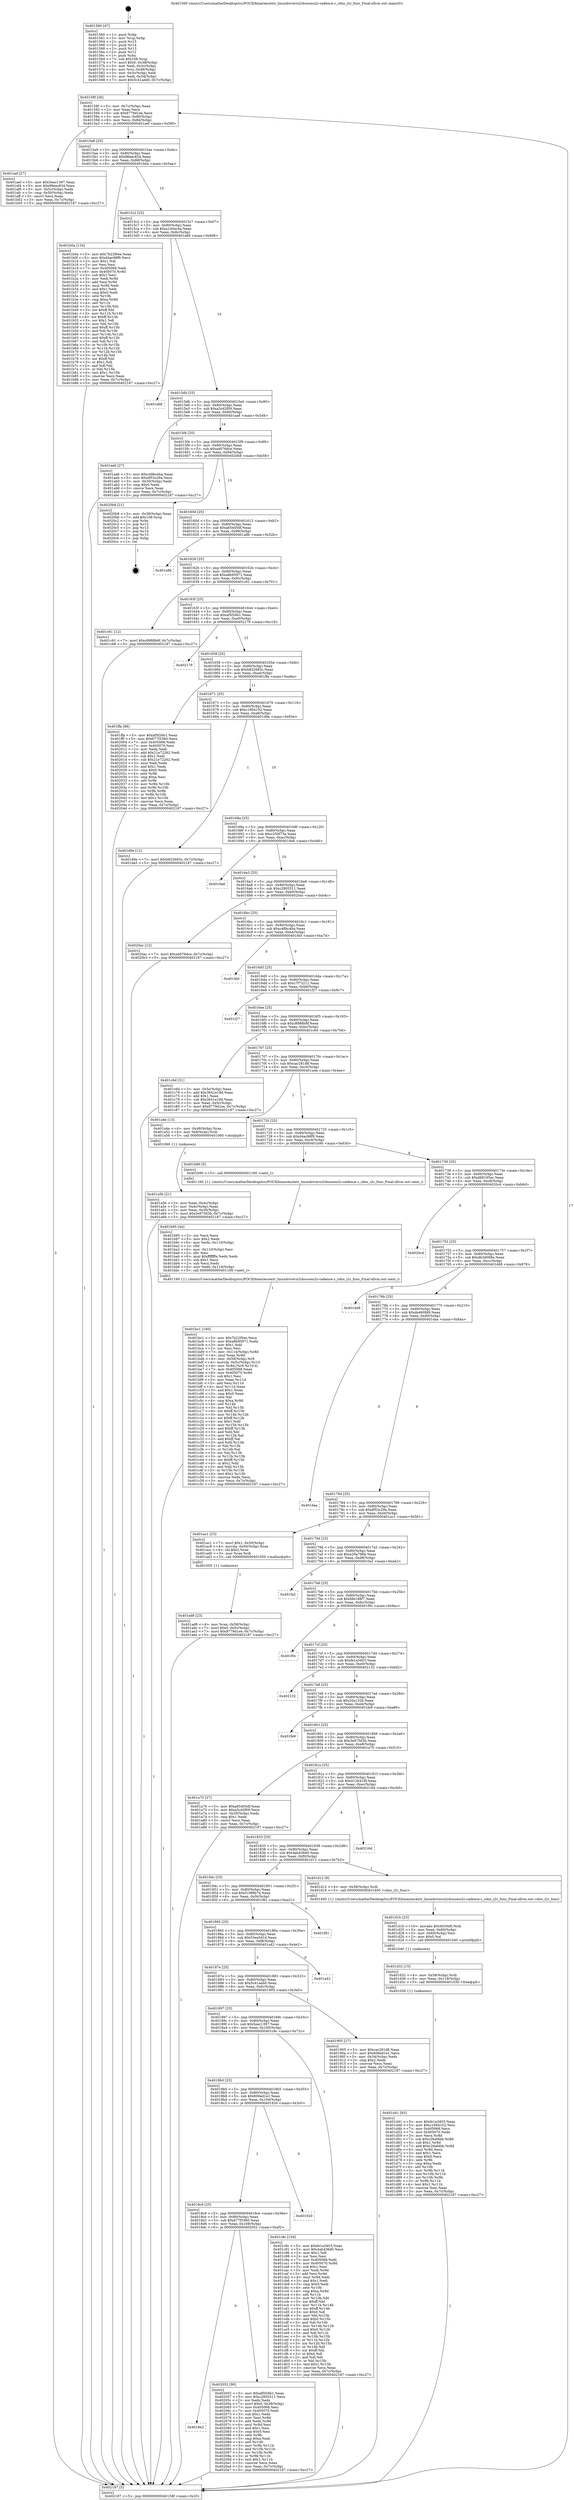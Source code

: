 digraph "0x401560" {
  label = "0x401560 (/mnt/c/Users/mathe/Desktop/tcc/POCII/binaries/extr_linuxdriversi2cbussesi2c-cadence.c_cdns_i2c_func_Final-ollvm.out::main(0))"
  labelloc = "t"
  node[shape=record]

  Entry [label="",width=0.3,height=0.3,shape=circle,fillcolor=black,style=filled]
  "0x40158f" [label="{
     0x40158f [26]\l
     | [instrs]\l
     &nbsp;&nbsp;0x40158f \<+3\>: mov -0x7c(%rbp),%eax\l
     &nbsp;&nbsp;0x401592 \<+2\>: mov %eax,%ecx\l
     &nbsp;&nbsp;0x401594 \<+6\>: sub $0x8779d1ee,%ecx\l
     &nbsp;&nbsp;0x40159a \<+3\>: mov %eax,-0x80(%rbp)\l
     &nbsp;&nbsp;0x40159d \<+6\>: mov %ecx,-0x84(%rbp)\l
     &nbsp;&nbsp;0x4015a3 \<+6\>: je 0000000000401aef \<main+0x58f\>\l
  }"]
  "0x401aef" [label="{
     0x401aef [27]\l
     | [instrs]\l
     &nbsp;&nbsp;0x401aef \<+5\>: mov $0x5eec1397,%eax\l
     &nbsp;&nbsp;0x401af4 \<+5\>: mov $0x98aac834,%ecx\l
     &nbsp;&nbsp;0x401af9 \<+3\>: mov -0x5c(%rbp),%edx\l
     &nbsp;&nbsp;0x401afc \<+3\>: cmp -0x50(%rbp),%edx\l
     &nbsp;&nbsp;0x401aff \<+3\>: cmovl %ecx,%eax\l
     &nbsp;&nbsp;0x401b02 \<+3\>: mov %eax,-0x7c(%rbp)\l
     &nbsp;&nbsp;0x401b05 \<+5\>: jmp 0000000000402187 \<main+0xc27\>\l
  }"]
  "0x4015a9" [label="{
     0x4015a9 [25]\l
     | [instrs]\l
     &nbsp;&nbsp;0x4015a9 \<+5\>: jmp 00000000004015ae \<main+0x4e\>\l
     &nbsp;&nbsp;0x4015ae \<+3\>: mov -0x80(%rbp),%eax\l
     &nbsp;&nbsp;0x4015b1 \<+5\>: sub $0x98aac834,%eax\l
     &nbsp;&nbsp;0x4015b6 \<+6\>: mov %eax,-0x88(%rbp)\l
     &nbsp;&nbsp;0x4015bc \<+6\>: je 0000000000401b0a \<main+0x5aa\>\l
  }"]
  Exit [label="",width=0.3,height=0.3,shape=circle,fillcolor=black,style=filled,peripheries=2]
  "0x401b0a" [label="{
     0x401b0a [134]\l
     | [instrs]\l
     &nbsp;&nbsp;0x401b0a \<+5\>: mov $0x7b22f0ee,%eax\l
     &nbsp;&nbsp;0x401b0f \<+5\>: mov $0xd4ac98f9,%ecx\l
     &nbsp;&nbsp;0x401b14 \<+2\>: mov $0x1,%dl\l
     &nbsp;&nbsp;0x401b16 \<+2\>: xor %esi,%esi\l
     &nbsp;&nbsp;0x401b18 \<+7\>: mov 0x405068,%edi\l
     &nbsp;&nbsp;0x401b1f \<+8\>: mov 0x405070,%r8d\l
     &nbsp;&nbsp;0x401b27 \<+3\>: sub $0x1,%esi\l
     &nbsp;&nbsp;0x401b2a \<+3\>: mov %edi,%r9d\l
     &nbsp;&nbsp;0x401b2d \<+3\>: add %esi,%r9d\l
     &nbsp;&nbsp;0x401b30 \<+4\>: imul %r9d,%edi\l
     &nbsp;&nbsp;0x401b34 \<+3\>: and $0x1,%edi\l
     &nbsp;&nbsp;0x401b37 \<+3\>: cmp $0x0,%edi\l
     &nbsp;&nbsp;0x401b3a \<+4\>: sete %r10b\l
     &nbsp;&nbsp;0x401b3e \<+4\>: cmp $0xa,%r8d\l
     &nbsp;&nbsp;0x401b42 \<+4\>: setl %r11b\l
     &nbsp;&nbsp;0x401b46 \<+3\>: mov %r10b,%bl\l
     &nbsp;&nbsp;0x401b49 \<+3\>: xor $0xff,%bl\l
     &nbsp;&nbsp;0x401b4c \<+3\>: mov %r11b,%r14b\l
     &nbsp;&nbsp;0x401b4f \<+4\>: xor $0xff,%r14b\l
     &nbsp;&nbsp;0x401b53 \<+3\>: xor $0x1,%dl\l
     &nbsp;&nbsp;0x401b56 \<+3\>: mov %bl,%r15b\l
     &nbsp;&nbsp;0x401b59 \<+4\>: and $0xff,%r15b\l
     &nbsp;&nbsp;0x401b5d \<+3\>: and %dl,%r10b\l
     &nbsp;&nbsp;0x401b60 \<+3\>: mov %r14b,%r12b\l
     &nbsp;&nbsp;0x401b63 \<+4\>: and $0xff,%r12b\l
     &nbsp;&nbsp;0x401b67 \<+3\>: and %dl,%r11b\l
     &nbsp;&nbsp;0x401b6a \<+3\>: or %r10b,%r15b\l
     &nbsp;&nbsp;0x401b6d \<+3\>: or %r11b,%r12b\l
     &nbsp;&nbsp;0x401b70 \<+3\>: xor %r12b,%r15b\l
     &nbsp;&nbsp;0x401b73 \<+3\>: or %r14b,%bl\l
     &nbsp;&nbsp;0x401b76 \<+3\>: xor $0xff,%bl\l
     &nbsp;&nbsp;0x401b79 \<+3\>: or $0x1,%dl\l
     &nbsp;&nbsp;0x401b7c \<+2\>: and %dl,%bl\l
     &nbsp;&nbsp;0x401b7e \<+3\>: or %bl,%r15b\l
     &nbsp;&nbsp;0x401b81 \<+4\>: test $0x1,%r15b\l
     &nbsp;&nbsp;0x401b85 \<+3\>: cmovne %ecx,%eax\l
     &nbsp;&nbsp;0x401b88 \<+3\>: mov %eax,-0x7c(%rbp)\l
     &nbsp;&nbsp;0x401b8b \<+5\>: jmp 0000000000402187 \<main+0xc27\>\l
  }"]
  "0x4015c2" [label="{
     0x4015c2 [25]\l
     | [instrs]\l
     &nbsp;&nbsp;0x4015c2 \<+5\>: jmp 00000000004015c7 \<main+0x67\>\l
     &nbsp;&nbsp;0x4015c7 \<+3\>: mov -0x80(%rbp),%eax\l
     &nbsp;&nbsp;0x4015ca \<+5\>: sub $0xa140ac4a,%eax\l
     &nbsp;&nbsp;0x4015cf \<+6\>: mov %eax,-0x8c(%rbp)\l
     &nbsp;&nbsp;0x4015d5 \<+6\>: je 0000000000401e68 \<main+0x908\>\l
  }"]
  "0x4018e2" [label="{
     0x4018e2\l
  }", style=dashed]
  "0x401e68" [label="{
     0x401e68\l
  }", style=dashed]
  "0x4015db" [label="{
     0x4015db [25]\l
     | [instrs]\l
     &nbsp;&nbsp;0x4015db \<+5\>: jmp 00000000004015e0 \<main+0x80\>\l
     &nbsp;&nbsp;0x4015e0 \<+3\>: mov -0x80(%rbp),%eax\l
     &nbsp;&nbsp;0x4015e3 \<+5\>: sub $0xa3cd2f09,%eax\l
     &nbsp;&nbsp;0x4015e8 \<+6\>: mov %eax,-0x90(%rbp)\l
     &nbsp;&nbsp;0x4015ee \<+6\>: je 0000000000401aa6 \<main+0x546\>\l
  }"]
  "0x402052" [label="{
     0x402052 [90]\l
     | [instrs]\l
     &nbsp;&nbsp;0x402052 \<+5\>: mov $0xaf5f26b1,%eax\l
     &nbsp;&nbsp;0x402057 \<+5\>: mov $0xc2805511,%ecx\l
     &nbsp;&nbsp;0x40205c \<+2\>: xor %edx,%edx\l
     &nbsp;&nbsp;0x40205e \<+7\>: movl $0x0,-0x38(%rbp)\l
     &nbsp;&nbsp;0x402065 \<+7\>: mov 0x405068,%esi\l
     &nbsp;&nbsp;0x40206c \<+7\>: mov 0x405070,%edi\l
     &nbsp;&nbsp;0x402073 \<+3\>: sub $0x1,%edx\l
     &nbsp;&nbsp;0x402076 \<+3\>: mov %esi,%r8d\l
     &nbsp;&nbsp;0x402079 \<+3\>: add %edx,%r8d\l
     &nbsp;&nbsp;0x40207c \<+4\>: imul %r8d,%esi\l
     &nbsp;&nbsp;0x402080 \<+3\>: and $0x1,%esi\l
     &nbsp;&nbsp;0x402083 \<+3\>: cmp $0x0,%esi\l
     &nbsp;&nbsp;0x402086 \<+4\>: sete %r9b\l
     &nbsp;&nbsp;0x40208a \<+3\>: cmp $0xa,%edi\l
     &nbsp;&nbsp;0x40208d \<+4\>: setl %r10b\l
     &nbsp;&nbsp;0x402091 \<+3\>: mov %r9b,%r11b\l
     &nbsp;&nbsp;0x402094 \<+3\>: and %r10b,%r11b\l
     &nbsp;&nbsp;0x402097 \<+3\>: xor %r10b,%r9b\l
     &nbsp;&nbsp;0x40209a \<+3\>: or %r9b,%r11b\l
     &nbsp;&nbsp;0x40209d \<+4\>: test $0x1,%r11b\l
     &nbsp;&nbsp;0x4020a1 \<+3\>: cmovne %ecx,%eax\l
     &nbsp;&nbsp;0x4020a4 \<+3\>: mov %eax,-0x7c(%rbp)\l
     &nbsp;&nbsp;0x4020a7 \<+5\>: jmp 0000000000402187 \<main+0xc27\>\l
  }"]
  "0x401aa6" [label="{
     0x401aa6 [27]\l
     | [instrs]\l
     &nbsp;&nbsp;0x401aa6 \<+5\>: mov $0xc48bc4ba,%eax\l
     &nbsp;&nbsp;0x401aab \<+5\>: mov $0xdf53c29a,%ecx\l
     &nbsp;&nbsp;0x401ab0 \<+3\>: mov -0x30(%rbp),%edx\l
     &nbsp;&nbsp;0x401ab3 \<+3\>: cmp $0x0,%edx\l
     &nbsp;&nbsp;0x401ab6 \<+3\>: cmove %ecx,%eax\l
     &nbsp;&nbsp;0x401ab9 \<+3\>: mov %eax,-0x7c(%rbp)\l
     &nbsp;&nbsp;0x401abc \<+5\>: jmp 0000000000402187 \<main+0xc27\>\l
  }"]
  "0x4015f4" [label="{
     0x4015f4 [25]\l
     | [instrs]\l
     &nbsp;&nbsp;0x4015f4 \<+5\>: jmp 00000000004015f9 \<main+0x99\>\l
     &nbsp;&nbsp;0x4015f9 \<+3\>: mov -0x80(%rbp),%eax\l
     &nbsp;&nbsp;0x4015fc \<+5\>: sub $0xa4076dce,%eax\l
     &nbsp;&nbsp;0x401601 \<+6\>: mov %eax,-0x94(%rbp)\l
     &nbsp;&nbsp;0x401607 \<+6\>: je 00000000004020b8 \<main+0xb58\>\l
  }"]
  "0x4018c9" [label="{
     0x4018c9 [25]\l
     | [instrs]\l
     &nbsp;&nbsp;0x4018c9 \<+5\>: jmp 00000000004018ce \<main+0x36e\>\l
     &nbsp;&nbsp;0x4018ce \<+3\>: mov -0x80(%rbp),%eax\l
     &nbsp;&nbsp;0x4018d1 \<+5\>: sub $0x677f3360,%eax\l
     &nbsp;&nbsp;0x4018d6 \<+6\>: mov %eax,-0x108(%rbp)\l
     &nbsp;&nbsp;0x4018dc \<+6\>: je 0000000000402052 \<main+0xaf2\>\l
  }"]
  "0x4020b8" [label="{
     0x4020b8 [21]\l
     | [instrs]\l
     &nbsp;&nbsp;0x4020b8 \<+3\>: mov -0x38(%rbp),%eax\l
     &nbsp;&nbsp;0x4020bb \<+7\>: add $0x108,%rsp\l
     &nbsp;&nbsp;0x4020c2 \<+1\>: pop %rbx\l
     &nbsp;&nbsp;0x4020c3 \<+2\>: pop %r12\l
     &nbsp;&nbsp;0x4020c5 \<+2\>: pop %r13\l
     &nbsp;&nbsp;0x4020c7 \<+2\>: pop %r14\l
     &nbsp;&nbsp;0x4020c9 \<+2\>: pop %r15\l
     &nbsp;&nbsp;0x4020cb \<+1\>: pop %rbp\l
     &nbsp;&nbsp;0x4020cc \<+1\>: ret\l
  }"]
  "0x40160d" [label="{
     0x40160d [25]\l
     | [instrs]\l
     &nbsp;&nbsp;0x40160d \<+5\>: jmp 0000000000401612 \<main+0xb2\>\l
     &nbsp;&nbsp;0x401612 \<+3\>: mov -0x80(%rbp),%eax\l
     &nbsp;&nbsp;0x401615 \<+5\>: sub $0xa65405df,%eax\l
     &nbsp;&nbsp;0x40161a \<+6\>: mov %eax,-0x98(%rbp)\l
     &nbsp;&nbsp;0x401620 \<+6\>: je 0000000000401a8b \<main+0x52b\>\l
  }"]
  "0x401920" [label="{
     0x401920\l
  }", style=dashed]
  "0x401a8b" [label="{
     0x401a8b\l
  }", style=dashed]
  "0x401626" [label="{
     0x401626 [25]\l
     | [instrs]\l
     &nbsp;&nbsp;0x401626 \<+5\>: jmp 000000000040162b \<main+0xcb\>\l
     &nbsp;&nbsp;0x40162b \<+3\>: mov -0x80(%rbp),%eax\l
     &nbsp;&nbsp;0x40162e \<+5\>: sub $0xa8b95971,%eax\l
     &nbsp;&nbsp;0x401633 \<+6\>: mov %eax,-0x9c(%rbp)\l
     &nbsp;&nbsp;0x401639 \<+6\>: je 0000000000401c61 \<main+0x701\>\l
  }"]
  "0x401d41" [label="{
     0x401d41 [93]\l
     | [instrs]\l
     &nbsp;&nbsp;0x401d41 \<+5\>: mov $0xfe1a3403,%eax\l
     &nbsp;&nbsp;0x401d46 \<+5\>: mov $0xc1664102,%esi\l
     &nbsp;&nbsp;0x401d4b \<+7\>: mov 0x405068,%ecx\l
     &nbsp;&nbsp;0x401d52 \<+7\>: mov 0x405070,%edx\l
     &nbsp;&nbsp;0x401d59 \<+3\>: mov %ecx,%r8d\l
     &nbsp;&nbsp;0x401d5c \<+7\>: sub $0xc26af4bb,%r8d\l
     &nbsp;&nbsp;0x401d63 \<+4\>: sub $0x1,%r8d\l
     &nbsp;&nbsp;0x401d67 \<+7\>: add $0xc26af4bb,%r8d\l
     &nbsp;&nbsp;0x401d6e \<+4\>: imul %r8d,%ecx\l
     &nbsp;&nbsp;0x401d72 \<+3\>: and $0x1,%ecx\l
     &nbsp;&nbsp;0x401d75 \<+3\>: cmp $0x0,%ecx\l
     &nbsp;&nbsp;0x401d78 \<+4\>: sete %r9b\l
     &nbsp;&nbsp;0x401d7c \<+3\>: cmp $0xa,%edx\l
     &nbsp;&nbsp;0x401d7f \<+4\>: setl %r10b\l
     &nbsp;&nbsp;0x401d83 \<+3\>: mov %r9b,%r11b\l
     &nbsp;&nbsp;0x401d86 \<+3\>: and %r10b,%r11b\l
     &nbsp;&nbsp;0x401d89 \<+3\>: xor %r10b,%r9b\l
     &nbsp;&nbsp;0x401d8c \<+3\>: or %r9b,%r11b\l
     &nbsp;&nbsp;0x401d8f \<+4\>: test $0x1,%r11b\l
     &nbsp;&nbsp;0x401d93 \<+3\>: cmovne %esi,%eax\l
     &nbsp;&nbsp;0x401d96 \<+3\>: mov %eax,-0x7c(%rbp)\l
     &nbsp;&nbsp;0x401d99 \<+5\>: jmp 0000000000402187 \<main+0xc27\>\l
  }"]
  "0x401c61" [label="{
     0x401c61 [12]\l
     | [instrs]\l
     &nbsp;&nbsp;0x401c61 \<+7\>: movl $0xc8988b8f,-0x7c(%rbp)\l
     &nbsp;&nbsp;0x401c68 \<+5\>: jmp 0000000000402187 \<main+0xc27\>\l
  }"]
  "0x40163f" [label="{
     0x40163f [25]\l
     | [instrs]\l
     &nbsp;&nbsp;0x40163f \<+5\>: jmp 0000000000401644 \<main+0xe4\>\l
     &nbsp;&nbsp;0x401644 \<+3\>: mov -0x80(%rbp),%eax\l
     &nbsp;&nbsp;0x401647 \<+5\>: sub $0xaf5f26b1,%eax\l
     &nbsp;&nbsp;0x40164c \<+6\>: mov %eax,-0xa0(%rbp)\l
     &nbsp;&nbsp;0x401652 \<+6\>: je 0000000000402179 \<main+0xc19\>\l
  }"]
  "0x401d32" [label="{
     0x401d32 [15]\l
     | [instrs]\l
     &nbsp;&nbsp;0x401d32 \<+4\>: mov -0x58(%rbp),%rdi\l
     &nbsp;&nbsp;0x401d36 \<+6\>: mov %eax,-0x118(%rbp)\l
     &nbsp;&nbsp;0x401d3c \<+5\>: call 0000000000401030 \<free@plt\>\l
     | [calls]\l
     &nbsp;&nbsp;0x401030 \{1\} (unknown)\l
  }"]
  "0x402179" [label="{
     0x402179\l
  }", style=dashed]
  "0x401658" [label="{
     0x401658 [25]\l
     | [instrs]\l
     &nbsp;&nbsp;0x401658 \<+5\>: jmp 000000000040165d \<main+0xfd\>\l
     &nbsp;&nbsp;0x40165d \<+3\>: mov -0x80(%rbp),%eax\l
     &nbsp;&nbsp;0x401660 \<+5\>: sub $0xb832683c,%eax\l
     &nbsp;&nbsp;0x401665 \<+6\>: mov %eax,-0xa4(%rbp)\l
     &nbsp;&nbsp;0x40166b \<+6\>: je 0000000000401ffa \<main+0xa9a\>\l
  }"]
  "0x401d1b" [label="{
     0x401d1b [23]\l
     | [instrs]\l
     &nbsp;&nbsp;0x401d1b \<+10\>: movabs $0x4030d6,%rdi\l
     &nbsp;&nbsp;0x401d25 \<+3\>: mov %eax,-0x60(%rbp)\l
     &nbsp;&nbsp;0x401d28 \<+3\>: mov -0x60(%rbp),%esi\l
     &nbsp;&nbsp;0x401d2b \<+2\>: mov $0x0,%al\l
     &nbsp;&nbsp;0x401d2d \<+5\>: call 0000000000401040 \<printf@plt\>\l
     | [calls]\l
     &nbsp;&nbsp;0x401040 \{1\} (unknown)\l
  }"]
  "0x401ffa" [label="{
     0x401ffa [88]\l
     | [instrs]\l
     &nbsp;&nbsp;0x401ffa \<+5\>: mov $0xaf5f26b1,%eax\l
     &nbsp;&nbsp;0x401fff \<+5\>: mov $0x677f3360,%ecx\l
     &nbsp;&nbsp;0x402004 \<+7\>: mov 0x405068,%edx\l
     &nbsp;&nbsp;0x40200b \<+7\>: mov 0x405070,%esi\l
     &nbsp;&nbsp;0x402012 \<+2\>: mov %edx,%edi\l
     &nbsp;&nbsp;0x402014 \<+6\>: add $0x21e72262,%edi\l
     &nbsp;&nbsp;0x40201a \<+3\>: sub $0x1,%edi\l
     &nbsp;&nbsp;0x40201d \<+6\>: sub $0x21e72262,%edi\l
     &nbsp;&nbsp;0x402023 \<+3\>: imul %edi,%edx\l
     &nbsp;&nbsp;0x402026 \<+3\>: and $0x1,%edx\l
     &nbsp;&nbsp;0x402029 \<+3\>: cmp $0x0,%edx\l
     &nbsp;&nbsp;0x40202c \<+4\>: sete %r8b\l
     &nbsp;&nbsp;0x402030 \<+3\>: cmp $0xa,%esi\l
     &nbsp;&nbsp;0x402033 \<+4\>: setl %r9b\l
     &nbsp;&nbsp;0x402037 \<+3\>: mov %r8b,%r10b\l
     &nbsp;&nbsp;0x40203a \<+3\>: and %r9b,%r10b\l
     &nbsp;&nbsp;0x40203d \<+3\>: xor %r9b,%r8b\l
     &nbsp;&nbsp;0x402040 \<+3\>: or %r8b,%r10b\l
     &nbsp;&nbsp;0x402043 \<+4\>: test $0x1,%r10b\l
     &nbsp;&nbsp;0x402047 \<+3\>: cmovne %ecx,%eax\l
     &nbsp;&nbsp;0x40204a \<+3\>: mov %eax,-0x7c(%rbp)\l
     &nbsp;&nbsp;0x40204d \<+5\>: jmp 0000000000402187 \<main+0xc27\>\l
  }"]
  "0x401671" [label="{
     0x401671 [25]\l
     | [instrs]\l
     &nbsp;&nbsp;0x401671 \<+5\>: jmp 0000000000401676 \<main+0x116\>\l
     &nbsp;&nbsp;0x401676 \<+3\>: mov -0x80(%rbp),%eax\l
     &nbsp;&nbsp;0x401679 \<+5\>: sub $0xc1664102,%eax\l
     &nbsp;&nbsp;0x40167e \<+6\>: mov %eax,-0xa8(%rbp)\l
     &nbsp;&nbsp;0x401684 \<+6\>: je 0000000000401d9e \<main+0x83e\>\l
  }"]
  "0x4018b0" [label="{
     0x4018b0 [25]\l
     | [instrs]\l
     &nbsp;&nbsp;0x4018b0 \<+5\>: jmp 00000000004018b5 \<main+0x355\>\l
     &nbsp;&nbsp;0x4018b5 \<+3\>: mov -0x80(%rbp),%eax\l
     &nbsp;&nbsp;0x4018b8 \<+5\>: sub $0x606ed1e1,%eax\l
     &nbsp;&nbsp;0x4018bd \<+6\>: mov %eax,-0x104(%rbp)\l
     &nbsp;&nbsp;0x4018c3 \<+6\>: je 0000000000401920 \<main+0x3c0\>\l
  }"]
  "0x401d9e" [label="{
     0x401d9e [12]\l
     | [instrs]\l
     &nbsp;&nbsp;0x401d9e \<+7\>: movl $0xb832683c,-0x7c(%rbp)\l
     &nbsp;&nbsp;0x401da5 \<+5\>: jmp 0000000000402187 \<main+0xc27\>\l
  }"]
  "0x40168a" [label="{
     0x40168a [25]\l
     | [instrs]\l
     &nbsp;&nbsp;0x40168a \<+5\>: jmp 000000000040168f \<main+0x12f\>\l
     &nbsp;&nbsp;0x40168f \<+3\>: mov -0x80(%rbp),%eax\l
     &nbsp;&nbsp;0x401692 \<+5\>: sub $0xc250f73a,%eax\l
     &nbsp;&nbsp;0x401697 \<+6\>: mov %eax,-0xac(%rbp)\l
     &nbsp;&nbsp;0x40169d \<+6\>: je 00000000004019a6 \<main+0x446\>\l
  }"]
  "0x401c8c" [label="{
     0x401c8c [134]\l
     | [instrs]\l
     &nbsp;&nbsp;0x401c8c \<+5\>: mov $0xfe1a3403,%eax\l
     &nbsp;&nbsp;0x401c91 \<+5\>: mov $0x4ab436d0,%ecx\l
     &nbsp;&nbsp;0x401c96 \<+2\>: mov $0x1,%dl\l
     &nbsp;&nbsp;0x401c98 \<+2\>: xor %esi,%esi\l
     &nbsp;&nbsp;0x401c9a \<+7\>: mov 0x405068,%edi\l
     &nbsp;&nbsp;0x401ca1 \<+8\>: mov 0x405070,%r8d\l
     &nbsp;&nbsp;0x401ca9 \<+3\>: sub $0x1,%esi\l
     &nbsp;&nbsp;0x401cac \<+3\>: mov %edi,%r9d\l
     &nbsp;&nbsp;0x401caf \<+3\>: add %esi,%r9d\l
     &nbsp;&nbsp;0x401cb2 \<+4\>: imul %r9d,%edi\l
     &nbsp;&nbsp;0x401cb6 \<+3\>: and $0x1,%edi\l
     &nbsp;&nbsp;0x401cb9 \<+3\>: cmp $0x0,%edi\l
     &nbsp;&nbsp;0x401cbc \<+4\>: sete %r10b\l
     &nbsp;&nbsp;0x401cc0 \<+4\>: cmp $0xa,%r8d\l
     &nbsp;&nbsp;0x401cc4 \<+4\>: setl %r11b\l
     &nbsp;&nbsp;0x401cc8 \<+3\>: mov %r10b,%bl\l
     &nbsp;&nbsp;0x401ccb \<+3\>: xor $0xff,%bl\l
     &nbsp;&nbsp;0x401cce \<+3\>: mov %r11b,%r14b\l
     &nbsp;&nbsp;0x401cd1 \<+4\>: xor $0xff,%r14b\l
     &nbsp;&nbsp;0x401cd5 \<+3\>: xor $0x0,%dl\l
     &nbsp;&nbsp;0x401cd8 \<+3\>: mov %bl,%r15b\l
     &nbsp;&nbsp;0x401cdb \<+4\>: and $0x0,%r15b\l
     &nbsp;&nbsp;0x401cdf \<+3\>: and %dl,%r10b\l
     &nbsp;&nbsp;0x401ce2 \<+3\>: mov %r14b,%r12b\l
     &nbsp;&nbsp;0x401ce5 \<+4\>: and $0x0,%r12b\l
     &nbsp;&nbsp;0x401ce9 \<+3\>: and %dl,%r11b\l
     &nbsp;&nbsp;0x401cec \<+3\>: or %r10b,%r15b\l
     &nbsp;&nbsp;0x401cef \<+3\>: or %r11b,%r12b\l
     &nbsp;&nbsp;0x401cf2 \<+3\>: xor %r12b,%r15b\l
     &nbsp;&nbsp;0x401cf5 \<+3\>: or %r14b,%bl\l
     &nbsp;&nbsp;0x401cf8 \<+3\>: xor $0xff,%bl\l
     &nbsp;&nbsp;0x401cfb \<+3\>: or $0x0,%dl\l
     &nbsp;&nbsp;0x401cfe \<+2\>: and %dl,%bl\l
     &nbsp;&nbsp;0x401d00 \<+3\>: or %bl,%r15b\l
     &nbsp;&nbsp;0x401d03 \<+4\>: test $0x1,%r15b\l
     &nbsp;&nbsp;0x401d07 \<+3\>: cmovne %ecx,%eax\l
     &nbsp;&nbsp;0x401d0a \<+3\>: mov %eax,-0x7c(%rbp)\l
     &nbsp;&nbsp;0x401d0d \<+5\>: jmp 0000000000402187 \<main+0xc27\>\l
  }"]
  "0x4019a6" [label="{
     0x4019a6\l
  }", style=dashed]
  "0x4016a3" [label="{
     0x4016a3 [25]\l
     | [instrs]\l
     &nbsp;&nbsp;0x4016a3 \<+5\>: jmp 00000000004016a8 \<main+0x148\>\l
     &nbsp;&nbsp;0x4016a8 \<+3\>: mov -0x80(%rbp),%eax\l
     &nbsp;&nbsp;0x4016ab \<+5\>: sub $0xc2805511,%eax\l
     &nbsp;&nbsp;0x4016b0 \<+6\>: mov %eax,-0xb0(%rbp)\l
     &nbsp;&nbsp;0x4016b6 \<+6\>: je 00000000004020ac \<main+0xb4c\>\l
  }"]
  "0x401bc1" [label="{
     0x401bc1 [160]\l
     | [instrs]\l
     &nbsp;&nbsp;0x401bc1 \<+5\>: mov $0x7b22f0ee,%ecx\l
     &nbsp;&nbsp;0x401bc6 \<+5\>: mov $0xa8b95971,%edx\l
     &nbsp;&nbsp;0x401bcb \<+3\>: mov $0x1,%dil\l
     &nbsp;&nbsp;0x401bce \<+2\>: xor %esi,%esi\l
     &nbsp;&nbsp;0x401bd0 \<+7\>: mov -0x114(%rbp),%r8d\l
     &nbsp;&nbsp;0x401bd7 \<+4\>: imul %eax,%r8d\l
     &nbsp;&nbsp;0x401bdb \<+4\>: mov -0x58(%rbp),%r9\l
     &nbsp;&nbsp;0x401bdf \<+4\>: movslq -0x5c(%rbp),%r10\l
     &nbsp;&nbsp;0x401be3 \<+4\>: mov %r8d,(%r9,%r10,4)\l
     &nbsp;&nbsp;0x401be7 \<+7\>: mov 0x405068,%eax\l
     &nbsp;&nbsp;0x401bee \<+8\>: mov 0x405070,%r8d\l
     &nbsp;&nbsp;0x401bf6 \<+3\>: sub $0x1,%esi\l
     &nbsp;&nbsp;0x401bf9 \<+3\>: mov %eax,%r11d\l
     &nbsp;&nbsp;0x401bfc \<+3\>: add %esi,%r11d\l
     &nbsp;&nbsp;0x401bff \<+4\>: imul %r11d,%eax\l
     &nbsp;&nbsp;0x401c03 \<+3\>: and $0x1,%eax\l
     &nbsp;&nbsp;0x401c06 \<+3\>: cmp $0x0,%eax\l
     &nbsp;&nbsp;0x401c09 \<+3\>: sete %bl\l
     &nbsp;&nbsp;0x401c0c \<+4\>: cmp $0xa,%r8d\l
     &nbsp;&nbsp;0x401c10 \<+4\>: setl %r14b\l
     &nbsp;&nbsp;0x401c14 \<+3\>: mov %bl,%r15b\l
     &nbsp;&nbsp;0x401c17 \<+4\>: xor $0xff,%r15b\l
     &nbsp;&nbsp;0x401c1b \<+3\>: mov %r14b,%r12b\l
     &nbsp;&nbsp;0x401c1e \<+4\>: xor $0xff,%r12b\l
     &nbsp;&nbsp;0x401c22 \<+4\>: xor $0x1,%dil\l
     &nbsp;&nbsp;0x401c26 \<+3\>: mov %r15b,%r13b\l
     &nbsp;&nbsp;0x401c29 \<+4\>: and $0xff,%r13b\l
     &nbsp;&nbsp;0x401c2d \<+3\>: and %dil,%bl\l
     &nbsp;&nbsp;0x401c30 \<+3\>: mov %r12b,%al\l
     &nbsp;&nbsp;0x401c33 \<+2\>: and $0xff,%al\l
     &nbsp;&nbsp;0x401c35 \<+3\>: and %dil,%r14b\l
     &nbsp;&nbsp;0x401c38 \<+3\>: or %bl,%r13b\l
     &nbsp;&nbsp;0x401c3b \<+3\>: or %r14b,%al\l
     &nbsp;&nbsp;0x401c3e \<+3\>: xor %al,%r13b\l
     &nbsp;&nbsp;0x401c41 \<+3\>: or %r12b,%r15b\l
     &nbsp;&nbsp;0x401c44 \<+4\>: xor $0xff,%r15b\l
     &nbsp;&nbsp;0x401c48 \<+4\>: or $0x1,%dil\l
     &nbsp;&nbsp;0x401c4c \<+3\>: and %dil,%r15b\l
     &nbsp;&nbsp;0x401c4f \<+3\>: or %r15b,%r13b\l
     &nbsp;&nbsp;0x401c52 \<+4\>: test $0x1,%r13b\l
     &nbsp;&nbsp;0x401c56 \<+3\>: cmovne %edx,%ecx\l
     &nbsp;&nbsp;0x401c59 \<+3\>: mov %ecx,-0x7c(%rbp)\l
     &nbsp;&nbsp;0x401c5c \<+5\>: jmp 0000000000402187 \<main+0xc27\>\l
  }"]
  "0x4020ac" [label="{
     0x4020ac [12]\l
     | [instrs]\l
     &nbsp;&nbsp;0x4020ac \<+7\>: movl $0xa4076dce,-0x7c(%rbp)\l
     &nbsp;&nbsp;0x4020b3 \<+5\>: jmp 0000000000402187 \<main+0xc27\>\l
  }"]
  "0x4016bc" [label="{
     0x4016bc [25]\l
     | [instrs]\l
     &nbsp;&nbsp;0x4016bc \<+5\>: jmp 00000000004016c1 \<main+0x161\>\l
     &nbsp;&nbsp;0x4016c1 \<+3\>: mov -0x80(%rbp),%eax\l
     &nbsp;&nbsp;0x4016c4 \<+5\>: sub $0xc48bc4ba,%eax\l
     &nbsp;&nbsp;0x4016c9 \<+6\>: mov %eax,-0xb4(%rbp)\l
     &nbsp;&nbsp;0x4016cf \<+6\>: je 0000000000401fdd \<main+0xa7d\>\l
  }"]
  "0x401b95" [label="{
     0x401b95 [44]\l
     | [instrs]\l
     &nbsp;&nbsp;0x401b95 \<+2\>: xor %ecx,%ecx\l
     &nbsp;&nbsp;0x401b97 \<+5\>: mov $0x2,%edx\l
     &nbsp;&nbsp;0x401b9c \<+6\>: mov %edx,-0x110(%rbp)\l
     &nbsp;&nbsp;0x401ba2 \<+1\>: cltd\l
     &nbsp;&nbsp;0x401ba3 \<+6\>: mov -0x110(%rbp),%esi\l
     &nbsp;&nbsp;0x401ba9 \<+2\>: idiv %esi\l
     &nbsp;&nbsp;0x401bab \<+6\>: imul $0xfffffffe,%edx,%edx\l
     &nbsp;&nbsp;0x401bb1 \<+3\>: sub $0x1,%ecx\l
     &nbsp;&nbsp;0x401bb4 \<+2\>: sub %ecx,%edx\l
     &nbsp;&nbsp;0x401bb6 \<+6\>: mov %edx,-0x114(%rbp)\l
     &nbsp;&nbsp;0x401bbc \<+5\>: call 0000000000401160 \<next_i\>\l
     | [calls]\l
     &nbsp;&nbsp;0x401160 \{1\} (/mnt/c/Users/mathe/Desktop/tcc/POCII/binaries/extr_linuxdriversi2cbussesi2c-cadence.c_cdns_i2c_func_Final-ollvm.out::next_i)\l
  }"]
  "0x401fdd" [label="{
     0x401fdd\l
  }", style=dashed]
  "0x4016d5" [label="{
     0x4016d5 [25]\l
     | [instrs]\l
     &nbsp;&nbsp;0x4016d5 \<+5\>: jmp 00000000004016da \<main+0x17a\>\l
     &nbsp;&nbsp;0x4016da \<+3\>: mov -0x80(%rbp),%eax\l
     &nbsp;&nbsp;0x4016dd \<+5\>: sub $0xc7f73211,%eax\l
     &nbsp;&nbsp;0x4016e2 \<+6\>: mov %eax,-0xb8(%rbp)\l
     &nbsp;&nbsp;0x4016e8 \<+6\>: je 0000000000401f27 \<main+0x9c7\>\l
  }"]
  "0x401ad8" [label="{
     0x401ad8 [23]\l
     | [instrs]\l
     &nbsp;&nbsp;0x401ad8 \<+4\>: mov %rax,-0x58(%rbp)\l
     &nbsp;&nbsp;0x401adc \<+7\>: movl $0x0,-0x5c(%rbp)\l
     &nbsp;&nbsp;0x401ae3 \<+7\>: movl $0x8779d1ee,-0x7c(%rbp)\l
     &nbsp;&nbsp;0x401aea \<+5\>: jmp 0000000000402187 \<main+0xc27\>\l
  }"]
  "0x401f27" [label="{
     0x401f27\l
  }", style=dashed]
  "0x4016ee" [label="{
     0x4016ee [25]\l
     | [instrs]\l
     &nbsp;&nbsp;0x4016ee \<+5\>: jmp 00000000004016f3 \<main+0x193\>\l
     &nbsp;&nbsp;0x4016f3 \<+3\>: mov -0x80(%rbp),%eax\l
     &nbsp;&nbsp;0x4016f6 \<+5\>: sub $0xc8988b8f,%eax\l
     &nbsp;&nbsp;0x4016fb \<+6\>: mov %eax,-0xbc(%rbp)\l
     &nbsp;&nbsp;0x401701 \<+6\>: je 0000000000401c6d \<main+0x70d\>\l
  }"]
  "0x401a5b" [label="{
     0x401a5b [21]\l
     | [instrs]\l
     &nbsp;&nbsp;0x401a5b \<+3\>: mov %eax,-0x4c(%rbp)\l
     &nbsp;&nbsp;0x401a5e \<+3\>: mov -0x4c(%rbp),%eax\l
     &nbsp;&nbsp;0x401a61 \<+3\>: mov %eax,-0x30(%rbp)\l
     &nbsp;&nbsp;0x401a64 \<+7\>: movl $0x3e97563b,-0x7c(%rbp)\l
     &nbsp;&nbsp;0x401a6b \<+5\>: jmp 0000000000402187 \<main+0xc27\>\l
  }"]
  "0x401c6d" [label="{
     0x401c6d [31]\l
     | [instrs]\l
     &nbsp;&nbsp;0x401c6d \<+3\>: mov -0x5c(%rbp),%eax\l
     &nbsp;&nbsp;0x401c70 \<+5\>: add $0x3641e19d,%eax\l
     &nbsp;&nbsp;0x401c75 \<+3\>: add $0x1,%eax\l
     &nbsp;&nbsp;0x401c78 \<+5\>: sub $0x3641e19d,%eax\l
     &nbsp;&nbsp;0x401c7d \<+3\>: mov %eax,-0x5c(%rbp)\l
     &nbsp;&nbsp;0x401c80 \<+7\>: movl $0x8779d1ee,-0x7c(%rbp)\l
     &nbsp;&nbsp;0x401c87 \<+5\>: jmp 0000000000402187 \<main+0xc27\>\l
  }"]
  "0x401707" [label="{
     0x401707 [25]\l
     | [instrs]\l
     &nbsp;&nbsp;0x401707 \<+5\>: jmp 000000000040170c \<main+0x1ac\>\l
     &nbsp;&nbsp;0x40170c \<+3\>: mov -0x80(%rbp),%eax\l
     &nbsp;&nbsp;0x40170f \<+5\>: sub $0xcac281d8,%eax\l
     &nbsp;&nbsp;0x401714 \<+6\>: mov %eax,-0xc0(%rbp)\l
     &nbsp;&nbsp;0x40171a \<+6\>: je 0000000000401a4e \<main+0x4ee\>\l
  }"]
  "0x401560" [label="{
     0x401560 [47]\l
     | [instrs]\l
     &nbsp;&nbsp;0x401560 \<+1\>: push %rbp\l
     &nbsp;&nbsp;0x401561 \<+3\>: mov %rsp,%rbp\l
     &nbsp;&nbsp;0x401564 \<+2\>: push %r15\l
     &nbsp;&nbsp;0x401566 \<+2\>: push %r14\l
     &nbsp;&nbsp;0x401568 \<+2\>: push %r13\l
     &nbsp;&nbsp;0x40156a \<+2\>: push %r12\l
     &nbsp;&nbsp;0x40156c \<+1\>: push %rbx\l
     &nbsp;&nbsp;0x40156d \<+7\>: sub $0x108,%rsp\l
     &nbsp;&nbsp;0x401574 \<+7\>: movl $0x0,-0x38(%rbp)\l
     &nbsp;&nbsp;0x40157b \<+3\>: mov %edi,-0x3c(%rbp)\l
     &nbsp;&nbsp;0x40157e \<+4\>: mov %rsi,-0x48(%rbp)\l
     &nbsp;&nbsp;0x401582 \<+3\>: mov -0x3c(%rbp),%edi\l
     &nbsp;&nbsp;0x401585 \<+3\>: mov %edi,-0x34(%rbp)\l
     &nbsp;&nbsp;0x401588 \<+7\>: movl $0x5c41aeb0,-0x7c(%rbp)\l
  }"]
  "0x401a4e" [label="{
     0x401a4e [13]\l
     | [instrs]\l
     &nbsp;&nbsp;0x401a4e \<+4\>: mov -0x48(%rbp),%rax\l
     &nbsp;&nbsp;0x401a52 \<+4\>: mov 0x8(%rax),%rdi\l
     &nbsp;&nbsp;0x401a56 \<+5\>: call 0000000000401060 \<atoi@plt\>\l
     | [calls]\l
     &nbsp;&nbsp;0x401060 \{1\} (unknown)\l
  }"]
  "0x401720" [label="{
     0x401720 [25]\l
     | [instrs]\l
     &nbsp;&nbsp;0x401720 \<+5\>: jmp 0000000000401725 \<main+0x1c5\>\l
     &nbsp;&nbsp;0x401725 \<+3\>: mov -0x80(%rbp),%eax\l
     &nbsp;&nbsp;0x401728 \<+5\>: sub $0xd4ac98f9,%eax\l
     &nbsp;&nbsp;0x40172d \<+6\>: mov %eax,-0xc4(%rbp)\l
     &nbsp;&nbsp;0x401733 \<+6\>: je 0000000000401b90 \<main+0x630\>\l
  }"]
  "0x402187" [label="{
     0x402187 [5]\l
     | [instrs]\l
     &nbsp;&nbsp;0x402187 \<+5\>: jmp 000000000040158f \<main+0x2f\>\l
  }"]
  "0x401b90" [label="{
     0x401b90 [5]\l
     | [instrs]\l
     &nbsp;&nbsp;0x401b90 \<+5\>: call 0000000000401160 \<next_i\>\l
     | [calls]\l
     &nbsp;&nbsp;0x401160 \{1\} (/mnt/c/Users/mathe/Desktop/tcc/POCII/binaries/extr_linuxdriversi2cbussesi2c-cadence.c_cdns_i2c_func_Final-ollvm.out::next_i)\l
  }"]
  "0x401739" [label="{
     0x401739 [25]\l
     | [instrs]\l
     &nbsp;&nbsp;0x401739 \<+5\>: jmp 000000000040173e \<main+0x1de\>\l
     &nbsp;&nbsp;0x40173e \<+3\>: mov -0x80(%rbp),%eax\l
     &nbsp;&nbsp;0x401741 \<+5\>: sub $0xd68195ac,%eax\l
     &nbsp;&nbsp;0x401746 \<+6\>: mov %eax,-0xc8(%rbp)\l
     &nbsp;&nbsp;0x40174c \<+6\>: je 00000000004020cd \<main+0xb6d\>\l
  }"]
  "0x401897" [label="{
     0x401897 [25]\l
     | [instrs]\l
     &nbsp;&nbsp;0x401897 \<+5\>: jmp 000000000040189c \<main+0x33c\>\l
     &nbsp;&nbsp;0x40189c \<+3\>: mov -0x80(%rbp),%eax\l
     &nbsp;&nbsp;0x40189f \<+5\>: sub $0x5eec1397,%eax\l
     &nbsp;&nbsp;0x4018a4 \<+6\>: mov %eax,-0x100(%rbp)\l
     &nbsp;&nbsp;0x4018aa \<+6\>: je 0000000000401c8c \<main+0x72c\>\l
  }"]
  "0x4020cd" [label="{
     0x4020cd\l
  }", style=dashed]
  "0x401752" [label="{
     0x401752 [25]\l
     | [instrs]\l
     &nbsp;&nbsp;0x401752 \<+5\>: jmp 0000000000401757 \<main+0x1f7\>\l
     &nbsp;&nbsp;0x401757 \<+3\>: mov -0x80(%rbp),%eax\l
     &nbsp;&nbsp;0x40175a \<+5\>: sub $0xdb3d088e,%eax\l
     &nbsp;&nbsp;0x40175f \<+6\>: mov %eax,-0xcc(%rbp)\l
     &nbsp;&nbsp;0x401765 \<+6\>: je 0000000000401dd8 \<main+0x878\>\l
  }"]
  "0x401905" [label="{
     0x401905 [27]\l
     | [instrs]\l
     &nbsp;&nbsp;0x401905 \<+5\>: mov $0xcac281d8,%eax\l
     &nbsp;&nbsp;0x40190a \<+5\>: mov $0x606ed1e1,%ecx\l
     &nbsp;&nbsp;0x40190f \<+3\>: mov -0x34(%rbp),%edx\l
     &nbsp;&nbsp;0x401912 \<+3\>: cmp $0x2,%edx\l
     &nbsp;&nbsp;0x401915 \<+3\>: cmovne %ecx,%eax\l
     &nbsp;&nbsp;0x401918 \<+3\>: mov %eax,-0x7c(%rbp)\l
     &nbsp;&nbsp;0x40191b \<+5\>: jmp 0000000000402187 \<main+0xc27\>\l
  }"]
  "0x401dd8" [label="{
     0x401dd8\l
  }", style=dashed]
  "0x40176b" [label="{
     0x40176b [25]\l
     | [instrs]\l
     &nbsp;&nbsp;0x40176b \<+5\>: jmp 0000000000401770 \<main+0x210\>\l
     &nbsp;&nbsp;0x401770 \<+3\>: mov -0x80(%rbp),%eax\l
     &nbsp;&nbsp;0x401773 \<+5\>: sub $0xde460fd9,%eax\l
     &nbsp;&nbsp;0x401778 \<+6\>: mov %eax,-0xd0(%rbp)\l
     &nbsp;&nbsp;0x40177e \<+6\>: je 0000000000401daa \<main+0x84a\>\l
  }"]
  "0x40187e" [label="{
     0x40187e [25]\l
     | [instrs]\l
     &nbsp;&nbsp;0x40187e \<+5\>: jmp 0000000000401883 \<main+0x323\>\l
     &nbsp;&nbsp;0x401883 \<+3\>: mov -0x80(%rbp),%eax\l
     &nbsp;&nbsp;0x401886 \<+5\>: sub $0x5c41aeb0,%eax\l
     &nbsp;&nbsp;0x40188b \<+6\>: mov %eax,-0xfc(%rbp)\l
     &nbsp;&nbsp;0x401891 \<+6\>: je 0000000000401905 \<main+0x3a5\>\l
  }"]
  "0x401daa" [label="{
     0x401daa\l
  }", style=dashed]
  "0x401784" [label="{
     0x401784 [25]\l
     | [instrs]\l
     &nbsp;&nbsp;0x401784 \<+5\>: jmp 0000000000401789 \<main+0x229\>\l
     &nbsp;&nbsp;0x401789 \<+3\>: mov -0x80(%rbp),%eax\l
     &nbsp;&nbsp;0x40178c \<+5\>: sub $0xdf53c29a,%eax\l
     &nbsp;&nbsp;0x401791 \<+6\>: mov %eax,-0xd4(%rbp)\l
     &nbsp;&nbsp;0x401797 \<+6\>: je 0000000000401ac1 \<main+0x561\>\l
  }"]
  "0x401a42" [label="{
     0x401a42\l
  }", style=dashed]
  "0x401ac1" [label="{
     0x401ac1 [23]\l
     | [instrs]\l
     &nbsp;&nbsp;0x401ac1 \<+7\>: movl $0x1,-0x50(%rbp)\l
     &nbsp;&nbsp;0x401ac8 \<+4\>: movslq -0x50(%rbp),%rax\l
     &nbsp;&nbsp;0x401acc \<+4\>: shl $0x2,%rax\l
     &nbsp;&nbsp;0x401ad0 \<+3\>: mov %rax,%rdi\l
     &nbsp;&nbsp;0x401ad3 \<+5\>: call 0000000000401050 \<malloc@plt\>\l
     | [calls]\l
     &nbsp;&nbsp;0x401050 \{1\} (unknown)\l
  }"]
  "0x40179d" [label="{
     0x40179d [25]\l
     | [instrs]\l
     &nbsp;&nbsp;0x40179d \<+5\>: jmp 00000000004017a2 \<main+0x242\>\l
     &nbsp;&nbsp;0x4017a2 \<+3\>: mov -0x80(%rbp),%eax\l
     &nbsp;&nbsp;0x4017a5 \<+5\>: sub $0xe29a786b,%eax\l
     &nbsp;&nbsp;0x4017aa \<+6\>: mov %eax,-0xd8(%rbp)\l
     &nbsp;&nbsp;0x4017b0 \<+6\>: je 0000000000401fa2 \<main+0xa42\>\l
  }"]
  "0x401865" [label="{
     0x401865 [25]\l
     | [instrs]\l
     &nbsp;&nbsp;0x401865 \<+5\>: jmp 000000000040186a \<main+0x30a\>\l
     &nbsp;&nbsp;0x40186a \<+3\>: mov -0x80(%rbp),%eax\l
     &nbsp;&nbsp;0x40186d \<+5\>: sub $0x53ee5d1d,%eax\l
     &nbsp;&nbsp;0x401872 \<+6\>: mov %eax,-0xf8(%rbp)\l
     &nbsp;&nbsp;0x401878 \<+6\>: je 0000000000401a42 \<main+0x4e2\>\l
  }"]
  "0x401fa2" [label="{
     0x401fa2\l
  }", style=dashed]
  "0x4017b6" [label="{
     0x4017b6 [25]\l
     | [instrs]\l
     &nbsp;&nbsp;0x4017b6 \<+5\>: jmp 00000000004017bb \<main+0x25b\>\l
     &nbsp;&nbsp;0x4017bb \<+3\>: mov -0x80(%rbp),%eax\l
     &nbsp;&nbsp;0x4017be \<+5\>: sub $0xfdb188f7,%eax\l
     &nbsp;&nbsp;0x4017c3 \<+6\>: mov %eax,-0xdc(%rbp)\l
     &nbsp;&nbsp;0x4017c9 \<+6\>: je 0000000000401f0c \<main+0x9ac\>\l
  }"]
  "0x401f81" [label="{
     0x401f81\l
  }", style=dashed]
  "0x401f0c" [label="{
     0x401f0c\l
  }", style=dashed]
  "0x4017cf" [label="{
     0x4017cf [25]\l
     | [instrs]\l
     &nbsp;&nbsp;0x4017cf \<+5\>: jmp 00000000004017d4 \<main+0x274\>\l
     &nbsp;&nbsp;0x4017d4 \<+3\>: mov -0x80(%rbp),%eax\l
     &nbsp;&nbsp;0x4017d7 \<+5\>: sub $0xfe1a3403,%eax\l
     &nbsp;&nbsp;0x4017dc \<+6\>: mov %eax,-0xe0(%rbp)\l
     &nbsp;&nbsp;0x4017e2 \<+6\>: je 0000000000402132 \<main+0xbd2\>\l
  }"]
  "0x40184c" [label="{
     0x40184c [25]\l
     | [instrs]\l
     &nbsp;&nbsp;0x40184c \<+5\>: jmp 0000000000401851 \<main+0x2f1\>\l
     &nbsp;&nbsp;0x401851 \<+3\>: mov -0x80(%rbp),%eax\l
     &nbsp;&nbsp;0x401854 \<+5\>: sub $0x519f9b7d,%eax\l
     &nbsp;&nbsp;0x401859 \<+6\>: mov %eax,-0xf4(%rbp)\l
     &nbsp;&nbsp;0x40185f \<+6\>: je 0000000000401f81 \<main+0xa21\>\l
  }"]
  "0x402132" [label="{
     0x402132\l
  }", style=dashed]
  "0x4017e8" [label="{
     0x4017e8 [25]\l
     | [instrs]\l
     &nbsp;&nbsp;0x4017e8 \<+5\>: jmp 00000000004017ed \<main+0x28d\>\l
     &nbsp;&nbsp;0x4017ed \<+3\>: mov -0x80(%rbp),%eax\l
     &nbsp;&nbsp;0x4017f0 \<+5\>: sub $0x20a152b,%eax\l
     &nbsp;&nbsp;0x4017f5 \<+6\>: mov %eax,-0xe4(%rbp)\l
     &nbsp;&nbsp;0x4017fb \<+6\>: je 0000000000401fe9 \<main+0xa89\>\l
  }"]
  "0x401d12" [label="{
     0x401d12 [9]\l
     | [instrs]\l
     &nbsp;&nbsp;0x401d12 \<+4\>: mov -0x58(%rbp),%rdi\l
     &nbsp;&nbsp;0x401d16 \<+5\>: call 0000000000401400 \<cdns_i2c_func\>\l
     | [calls]\l
     &nbsp;&nbsp;0x401400 \{1\} (/mnt/c/Users/mathe/Desktop/tcc/POCII/binaries/extr_linuxdriversi2cbussesi2c-cadence.c_cdns_i2c_func_Final-ollvm.out::cdns_i2c_func)\l
  }"]
  "0x401fe9" [label="{
     0x401fe9\l
  }", style=dashed]
  "0x401801" [label="{
     0x401801 [25]\l
     | [instrs]\l
     &nbsp;&nbsp;0x401801 \<+5\>: jmp 0000000000401806 \<main+0x2a6\>\l
     &nbsp;&nbsp;0x401806 \<+3\>: mov -0x80(%rbp),%eax\l
     &nbsp;&nbsp;0x401809 \<+5\>: sub $0x3e97563b,%eax\l
     &nbsp;&nbsp;0x40180e \<+6\>: mov %eax,-0xe8(%rbp)\l
     &nbsp;&nbsp;0x401814 \<+6\>: je 0000000000401a70 \<main+0x510\>\l
  }"]
  "0x401833" [label="{
     0x401833 [25]\l
     | [instrs]\l
     &nbsp;&nbsp;0x401833 \<+5\>: jmp 0000000000401838 \<main+0x2d8\>\l
     &nbsp;&nbsp;0x401838 \<+3\>: mov -0x80(%rbp),%eax\l
     &nbsp;&nbsp;0x40183b \<+5\>: sub $0x4ab436d0,%eax\l
     &nbsp;&nbsp;0x401840 \<+6\>: mov %eax,-0xf0(%rbp)\l
     &nbsp;&nbsp;0x401846 \<+6\>: je 0000000000401d12 \<main+0x7b2\>\l
  }"]
  "0x401a70" [label="{
     0x401a70 [27]\l
     | [instrs]\l
     &nbsp;&nbsp;0x401a70 \<+5\>: mov $0xa65405df,%eax\l
     &nbsp;&nbsp;0x401a75 \<+5\>: mov $0xa3cd2f09,%ecx\l
     &nbsp;&nbsp;0x401a7a \<+3\>: mov -0x30(%rbp),%edx\l
     &nbsp;&nbsp;0x401a7d \<+3\>: cmp $0x1,%edx\l
     &nbsp;&nbsp;0x401a80 \<+3\>: cmovl %ecx,%eax\l
     &nbsp;&nbsp;0x401a83 \<+3\>: mov %eax,-0x7c(%rbp)\l
     &nbsp;&nbsp;0x401a86 \<+5\>: jmp 0000000000402187 \<main+0xc27\>\l
  }"]
  "0x40181a" [label="{
     0x40181a [25]\l
     | [instrs]\l
     &nbsp;&nbsp;0x40181a \<+5\>: jmp 000000000040181f \<main+0x2bf\>\l
     &nbsp;&nbsp;0x40181f \<+3\>: mov -0x80(%rbp),%eax\l
     &nbsp;&nbsp;0x401822 \<+5\>: sub $0x412b418f,%eax\l
     &nbsp;&nbsp;0x401827 \<+6\>: mov %eax,-0xec(%rbp)\l
     &nbsp;&nbsp;0x40182d \<+6\>: je 000000000040216d \<main+0xc0d\>\l
  }"]
  "0x40216d" [label="{
     0x40216d\l
  }", style=dashed]
  Entry -> "0x401560" [label=" 1"]
  "0x40158f" -> "0x401aef" [label=" 2"]
  "0x40158f" -> "0x4015a9" [label=" 16"]
  "0x4020b8" -> Exit [label=" 1"]
  "0x4015a9" -> "0x401b0a" [label=" 1"]
  "0x4015a9" -> "0x4015c2" [label=" 15"]
  "0x4020ac" -> "0x402187" [label=" 1"]
  "0x4015c2" -> "0x401e68" [label=" 0"]
  "0x4015c2" -> "0x4015db" [label=" 15"]
  "0x402052" -> "0x402187" [label=" 1"]
  "0x4015db" -> "0x401aa6" [label=" 1"]
  "0x4015db" -> "0x4015f4" [label=" 14"]
  "0x4018c9" -> "0x4018e2" [label=" 0"]
  "0x4015f4" -> "0x4020b8" [label=" 1"]
  "0x4015f4" -> "0x40160d" [label=" 13"]
  "0x4018c9" -> "0x402052" [label=" 1"]
  "0x40160d" -> "0x401a8b" [label=" 0"]
  "0x40160d" -> "0x401626" [label=" 13"]
  "0x4018b0" -> "0x4018c9" [label=" 1"]
  "0x401626" -> "0x401c61" [label=" 1"]
  "0x401626" -> "0x40163f" [label=" 12"]
  "0x4018b0" -> "0x401920" [label=" 0"]
  "0x40163f" -> "0x402179" [label=" 0"]
  "0x40163f" -> "0x401658" [label=" 12"]
  "0x401ffa" -> "0x402187" [label=" 1"]
  "0x401658" -> "0x401ffa" [label=" 1"]
  "0x401658" -> "0x401671" [label=" 11"]
  "0x401d9e" -> "0x402187" [label=" 1"]
  "0x401671" -> "0x401d9e" [label=" 1"]
  "0x401671" -> "0x40168a" [label=" 10"]
  "0x401d41" -> "0x402187" [label=" 1"]
  "0x40168a" -> "0x4019a6" [label=" 0"]
  "0x40168a" -> "0x4016a3" [label=" 10"]
  "0x401d32" -> "0x401d41" [label=" 1"]
  "0x4016a3" -> "0x4020ac" [label=" 1"]
  "0x4016a3" -> "0x4016bc" [label=" 9"]
  "0x401d12" -> "0x401d1b" [label=" 1"]
  "0x4016bc" -> "0x401fdd" [label=" 0"]
  "0x4016bc" -> "0x4016d5" [label=" 9"]
  "0x401c8c" -> "0x402187" [label=" 1"]
  "0x4016d5" -> "0x401f27" [label=" 0"]
  "0x4016d5" -> "0x4016ee" [label=" 9"]
  "0x401897" -> "0x4018b0" [label=" 1"]
  "0x4016ee" -> "0x401c6d" [label=" 1"]
  "0x4016ee" -> "0x401707" [label=" 8"]
  "0x401897" -> "0x401c8c" [label=" 1"]
  "0x401707" -> "0x401a4e" [label=" 1"]
  "0x401707" -> "0x401720" [label=" 7"]
  "0x401d1b" -> "0x401d32" [label=" 1"]
  "0x401720" -> "0x401b90" [label=" 1"]
  "0x401720" -> "0x401739" [label=" 6"]
  "0x401c6d" -> "0x402187" [label=" 1"]
  "0x401739" -> "0x4020cd" [label=" 0"]
  "0x401739" -> "0x401752" [label=" 6"]
  "0x401c61" -> "0x402187" [label=" 1"]
  "0x401752" -> "0x401dd8" [label=" 0"]
  "0x401752" -> "0x40176b" [label=" 6"]
  "0x401bc1" -> "0x402187" [label=" 1"]
  "0x40176b" -> "0x401daa" [label=" 0"]
  "0x40176b" -> "0x401784" [label=" 6"]
  "0x401b90" -> "0x401b95" [label=" 1"]
  "0x401784" -> "0x401ac1" [label=" 1"]
  "0x401784" -> "0x40179d" [label=" 5"]
  "0x401b0a" -> "0x402187" [label=" 1"]
  "0x40179d" -> "0x401fa2" [label=" 0"]
  "0x40179d" -> "0x4017b6" [label=" 5"]
  "0x401ad8" -> "0x402187" [label=" 1"]
  "0x4017b6" -> "0x401f0c" [label=" 0"]
  "0x4017b6" -> "0x4017cf" [label=" 5"]
  "0x401ac1" -> "0x401ad8" [label=" 1"]
  "0x4017cf" -> "0x402132" [label=" 0"]
  "0x4017cf" -> "0x4017e8" [label=" 5"]
  "0x401a70" -> "0x402187" [label=" 1"]
  "0x4017e8" -> "0x401fe9" [label=" 0"]
  "0x4017e8" -> "0x401801" [label=" 5"]
  "0x401a5b" -> "0x402187" [label=" 1"]
  "0x401801" -> "0x401a70" [label=" 1"]
  "0x401801" -> "0x40181a" [label=" 4"]
  "0x402187" -> "0x40158f" [label=" 17"]
  "0x40181a" -> "0x40216d" [label=" 0"]
  "0x40181a" -> "0x401833" [label=" 4"]
  "0x401a4e" -> "0x401a5b" [label=" 1"]
  "0x401833" -> "0x401d12" [label=" 1"]
  "0x401833" -> "0x40184c" [label=" 3"]
  "0x401aa6" -> "0x402187" [label=" 1"]
  "0x40184c" -> "0x401f81" [label=" 0"]
  "0x40184c" -> "0x401865" [label=" 3"]
  "0x401aef" -> "0x402187" [label=" 2"]
  "0x401865" -> "0x401a42" [label=" 0"]
  "0x401865" -> "0x40187e" [label=" 3"]
  "0x401b95" -> "0x401bc1" [label=" 1"]
  "0x40187e" -> "0x401905" [label=" 1"]
  "0x40187e" -> "0x401897" [label=" 2"]
  "0x401905" -> "0x402187" [label=" 1"]
  "0x401560" -> "0x40158f" [label=" 1"]
}
